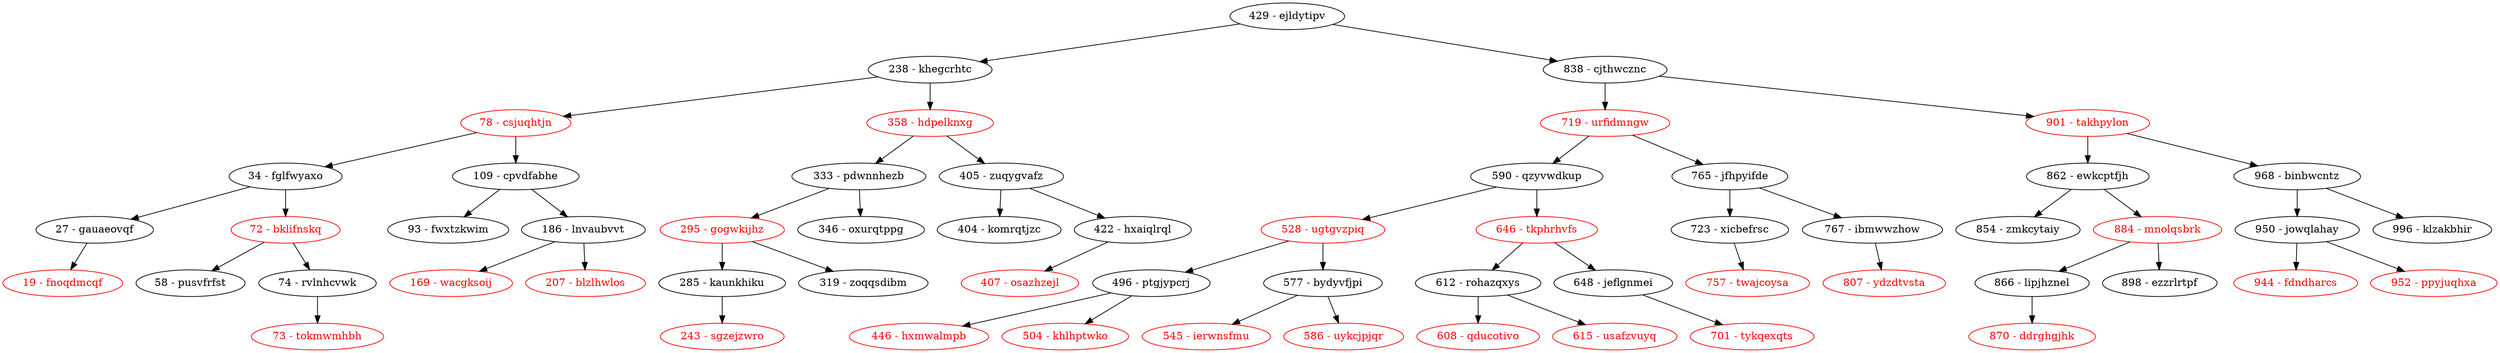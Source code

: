 digraph G {"429 - ejldytipv" -> "238 - khegcrhtc";"429 - ejldytipv" -> "838 - cjthwcznc";"238 - khegcrhtc" -> "78 - csjuqhtjn";"238 - khegcrhtc" -> "358 - hdpelknxg";"78 - csjuqhtjn"[color=red, fontcolor=red];"78 - csjuqhtjn" -> "34 - fglfwyaxo";"78 - csjuqhtjn" -> "109 - cpvdfabhe";"34 - fglfwyaxo" -> "27 - gauaeovqf";"34 - fglfwyaxo" -> "72 - bklifnskq";"27 - gauaeovqf" -> "19 - fnoqdmcqf";"19 - fnoqdmcqf"[color=red, fontcolor=red];"72 - bklifnskq"[color=red, fontcolor=red];"72 - bklifnskq" -> "58 - pusvfrfst";"72 - bklifnskq" -> "74 - rvlnhcvwk";"74 - rvlnhcvwk" -> "73 - tokmwmhbh";"73 - tokmwmhbh"[color=red, fontcolor=red];"109 - cpvdfabhe" -> "93 - fwxtzkwim";"109 - cpvdfabhe" -> "186 - lnvaubvvt";"186 - lnvaubvvt" -> "169 - wacgksoij";"186 - lnvaubvvt" -> "207 - blzlhwlos";"169 - wacgksoij"[color=red, fontcolor=red];"207 - blzlhwlos"[color=red, fontcolor=red];"358 - hdpelknxg"[color=red, fontcolor=red];"358 - hdpelknxg" -> "333 - pdwnnhezb";"358 - hdpelknxg" -> "405 - zuqygvafz";"333 - pdwnnhezb" -> "295 - gogwkijhz";"333 - pdwnnhezb" -> "346 - oxurqtppg";"295 - gogwkijhz"[color=red, fontcolor=red];"295 - gogwkijhz" -> "285 - kaunkhiku";"295 - gogwkijhz" -> "319 - zoqqsdibm";"285 - kaunkhiku" -> "243 - sgzejzwro";"243 - sgzejzwro"[color=red, fontcolor=red];"405 - zuqygvafz" -> "404 - komrqtjzc";"405 - zuqygvafz" -> "422 - hxaiqlrql";"422 - hxaiqlrql" -> "407 - osazhzejl";"407 - osazhzejl"[color=red, fontcolor=red];"838 - cjthwcznc" -> "719 - urfidmngw";"838 - cjthwcznc" -> "901 - takhpylon";"719 - urfidmngw"[color=red, fontcolor=red];"719 - urfidmngw" -> "590 - qzyvwdkup";"719 - urfidmngw" -> "765 - jfhpyifde";"590 - qzyvwdkup" -> "528 - ugtgvzpiq";"590 - qzyvwdkup" -> "646 - tkphrhvfs";"528 - ugtgvzpiq"[color=red, fontcolor=red];"528 - ugtgvzpiq" -> "496 - ptgjypcrj";"528 - ugtgvzpiq" -> "577 - bydyvfjpi";"496 - ptgjypcrj" -> "446 - hxmwalmpb";"496 - ptgjypcrj" -> "504 - khlhptwko";"446 - hxmwalmpb"[color=red, fontcolor=red];"504 - khlhptwko"[color=red, fontcolor=red];"577 - bydyvfjpi" -> "545 - ierwnsfmu";"577 - bydyvfjpi" -> "586 - uykcjpjqr";"545 - ierwnsfmu"[color=red, fontcolor=red];"586 - uykcjpjqr"[color=red, fontcolor=red];"646 - tkphrhvfs"[color=red, fontcolor=red];"646 - tkphrhvfs" -> "612 - rohazqxys";"646 - tkphrhvfs" -> "648 - jeflgnmei";"612 - rohazqxys" -> "608 - qducotivo";"612 - rohazqxys" -> "615 - usafzvuyq";"608 - qducotivo"[color=red, fontcolor=red];"615 - usafzvuyq"[color=red, fontcolor=red];"648 - jeflgnmei" -> "701 - tykqexqts";"701 - tykqexqts"[color=red, fontcolor=red];"765 - jfhpyifde" -> "723 - xicbefrsc";"765 - jfhpyifde" -> "767 - ibmwwzhow";"723 - xicbefrsc" -> "757 - twajcoysa";"757 - twajcoysa"[color=red, fontcolor=red];"767 - ibmwwzhow" -> "807 - ydzdtvsta";"807 - ydzdtvsta"[color=red, fontcolor=red];"901 - takhpylon"[color=red, fontcolor=red];"901 - takhpylon" -> "862 - ewkcptfjh";"901 - takhpylon" -> "968 - binbwcntz";"862 - ewkcptfjh" -> "854 - zmkcytaiy";"862 - ewkcptfjh" -> "884 - mnolqsbrk";"884 - mnolqsbrk"[color=red, fontcolor=red];"884 - mnolqsbrk" -> "866 - lipjhznel";"884 - mnolqsbrk" -> "898 - ezzrlrtpf";"866 - lipjhznel" -> "870 - ddrghgjhk";"870 - ddrghgjhk"[color=red, fontcolor=red];"968 - binbwcntz" -> "950 - jowqlahay";"968 - binbwcntz" -> "996 - klzakbhir";"950 - jowqlahay" -> "944 - fdndharcs";"950 - jowqlahay" -> "952 - ppyjuqhxa";"944 - fdndharcs"[color=red, fontcolor=red];"952 - ppyjuqhxa"[color=red, fontcolor=red];}